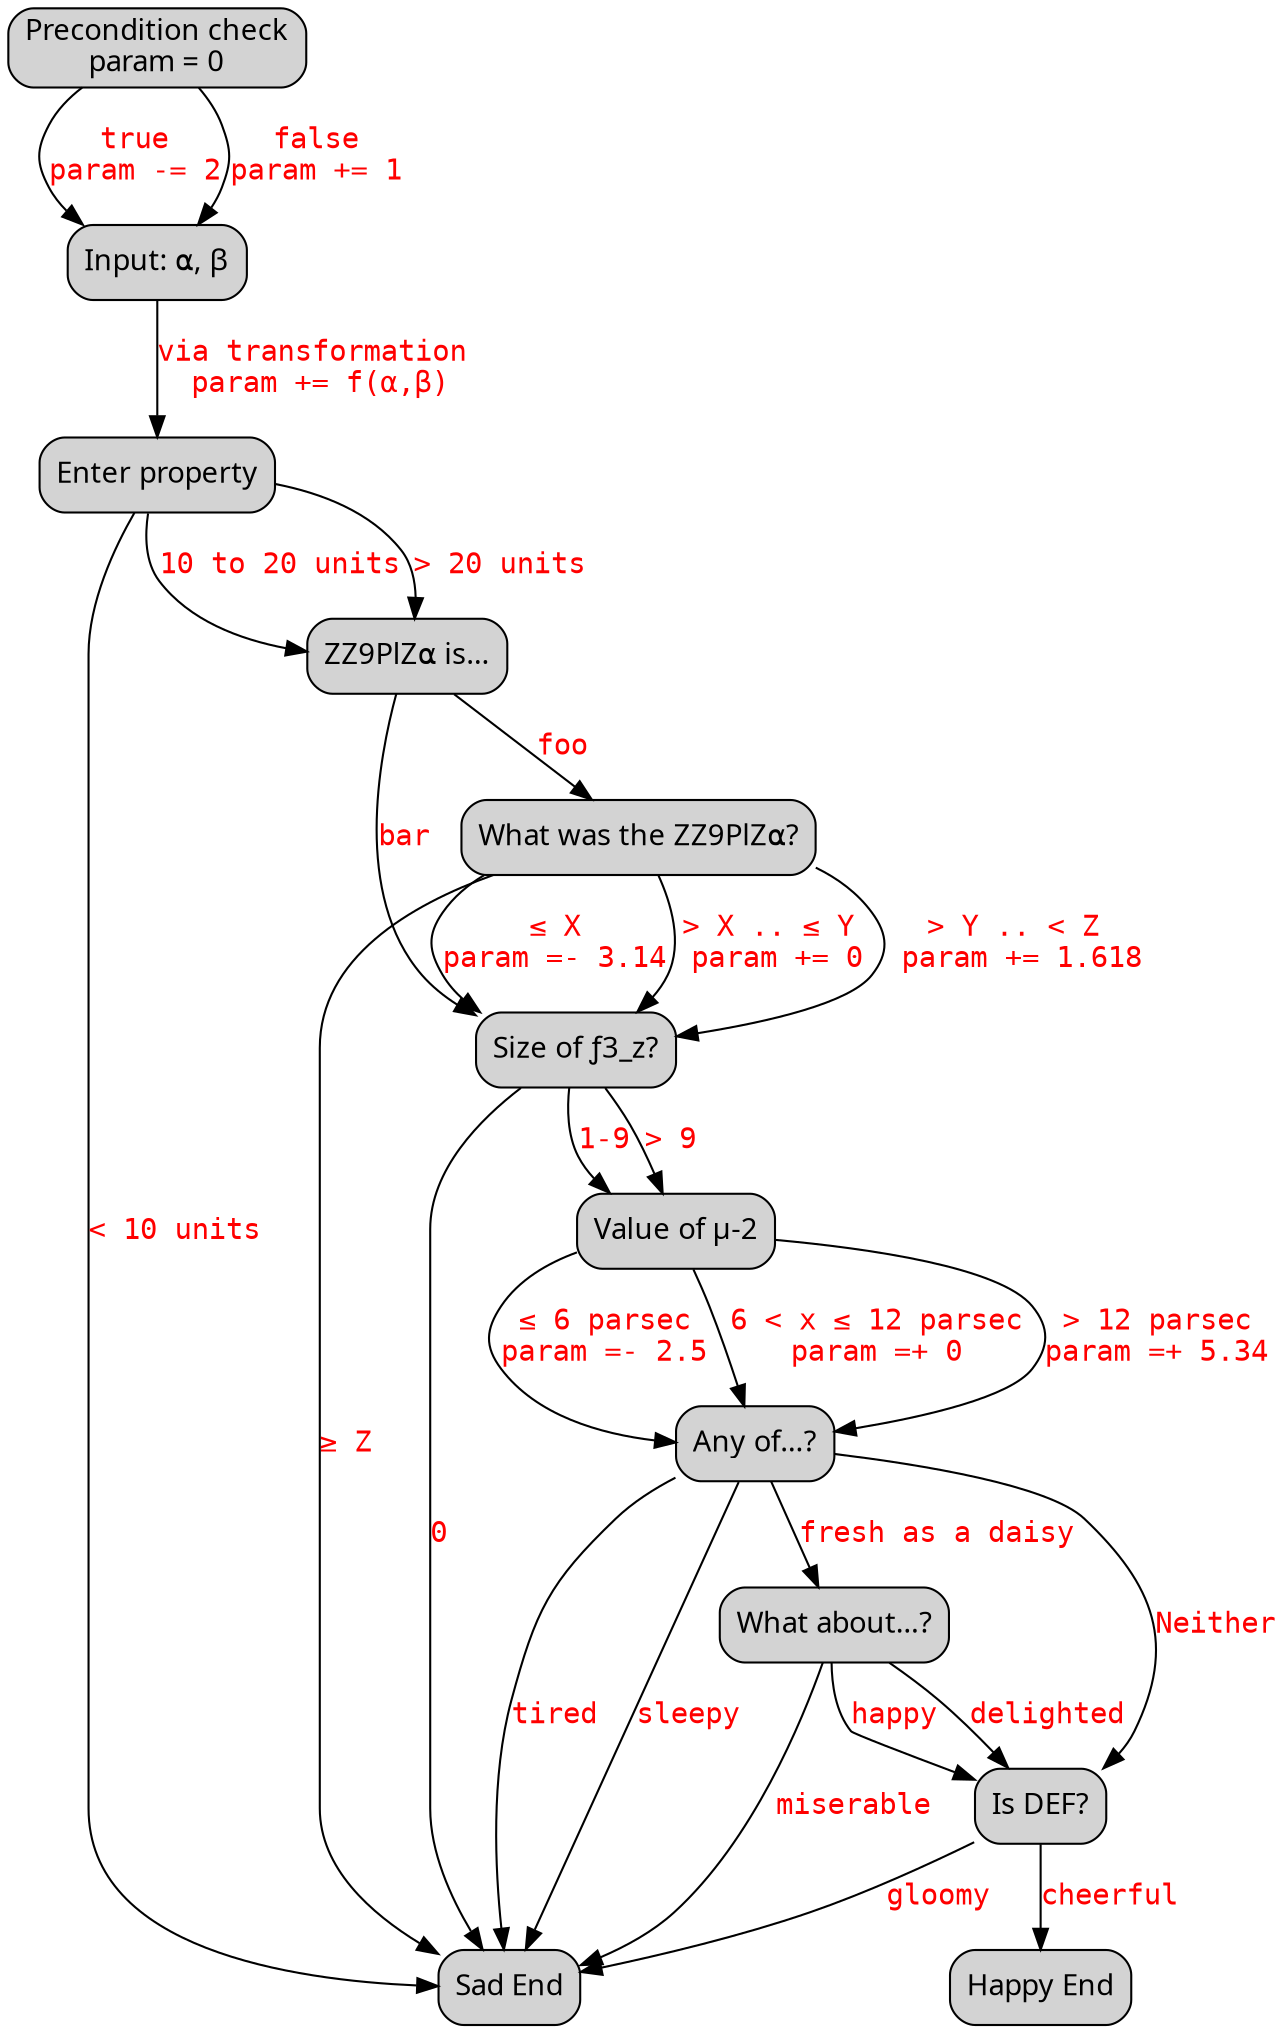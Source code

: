 digraph {
  size="40";
  bgcolor="transparent";
  rankdir = TD;

  node [fontname="Verdana",shape=rectangle, style="rounded,filled,solid", fillcolor=lightgrey, color=black];
  edge [fontname="courier", fontcolor=red];
 
  
      Q0[ label = "Precondition check\nparam = 0" ];
      Q1[ label = "Input: ⍺, β" ];
      Q3[ label = "Enter property" ];
      Q5[ label = "ZZ9PlZ⍺ is…" ];
      Q6[ label = "What was the ZZ9PlZ⍺?" ];
      Q7[ label = "Size of ƒ3_z?" ];
      Q8[ label = "Value of µ-2" ];
      Q9[ label = "Any of…?" ];
      Q10[ label = "What about…?" ];
      Q11[ label = "Is DEF?" ];

      BE [ label = "Sad End" ];
      HE [ label = "Happy End"];
 
  
      Q0 -> Q1 [ label = "true\nparam -= 2" ];
      Q0 -> Q1 [ label = "false\nparam += 1" ];
 
      Q1 -> Q3 [ label = "via transformation\n param += f(⍺,β)" ];

      Q3 -> BE [ label = "< 10 units" ];
      Q3 -> Q5 [ label = "10 to 20 units" ];
      Q3 -> Q5 [ label = "> 20 units" ];
      Q5 -> Q6 [ label = "foo" ];
      Q5 -> Q7 [ label = "bar" ];
      Q6 -> Q7 [ label = "≤ X\nparam =- 3.14" ];
      Q6 -> Q7 [ label = "> X .. ≤ Y\n param += 0" ];
      Q6 -> Q7 [ label = "> Y .. < Z\n param += 1.618" ];
      Q6 -> BE [ label = "≥ Z" ];
      Q7 -> BE [ label = "0" ];
      Q7 -> Q8 [ label = "1-9" ];
      Q7 -> Q8 [ label = "> 9" ];
      Q8 -> Q9 [ label = "≤ 6 parsec\nparam =- 2.5" ];
      Q8 -> Q9 [ label = "6 < x ≤ 12 parsec\nparam =+ 0" ];
      Q8 -> Q9 [ label = "> 12 parsec\nparam =+ 5.34" ];
      Q9 -> BE [ label = "tired" ];
      Q9 -> BE [ label = "sleepy" ];
      Q9 -> Q10 [ label = "fresh as a daisy" ];
      Q9 -> Q11 [ label = "Neither" ];
      Q10 -> Q11 [ label = "happy" ];
      Q10 -> Q11 [ label = "delighted" ];
      Q10 -> BE [ label = "miserable" ];
      Q11 -> BE [ label = "gloomy" ];
      Q11 -> HE [ label = "cheerful" ];

 }

